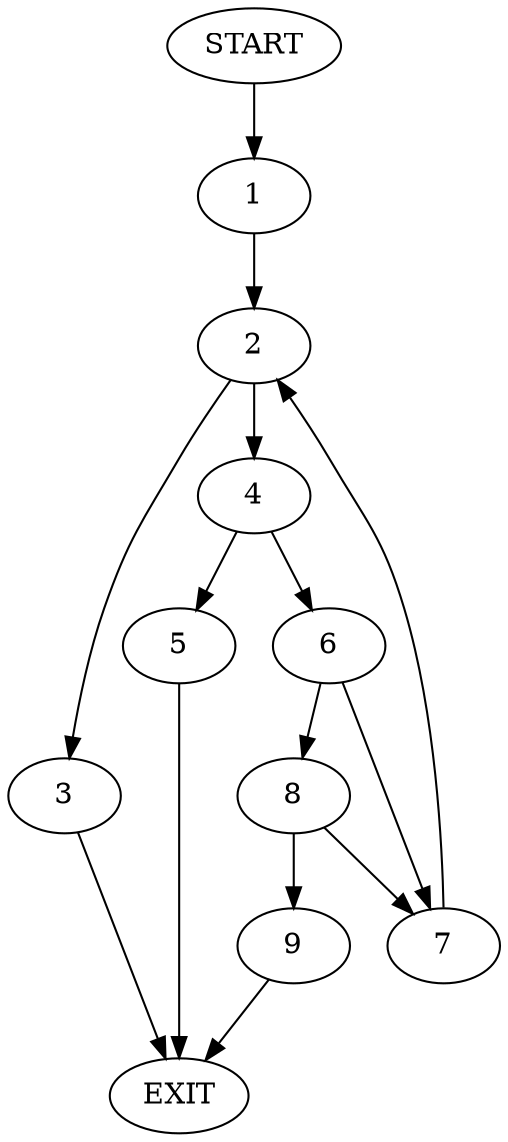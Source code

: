 digraph {
0 [label="START"]
10 [label="EXIT"]
0 -> 1
1 -> 2
2 -> 3
2 -> 4
3 -> 10
4 -> 5
4 -> 6
5 -> 10
6 -> 7
6 -> 8
8 -> 9
8 -> 7
7 -> 2
9 -> 10
}
